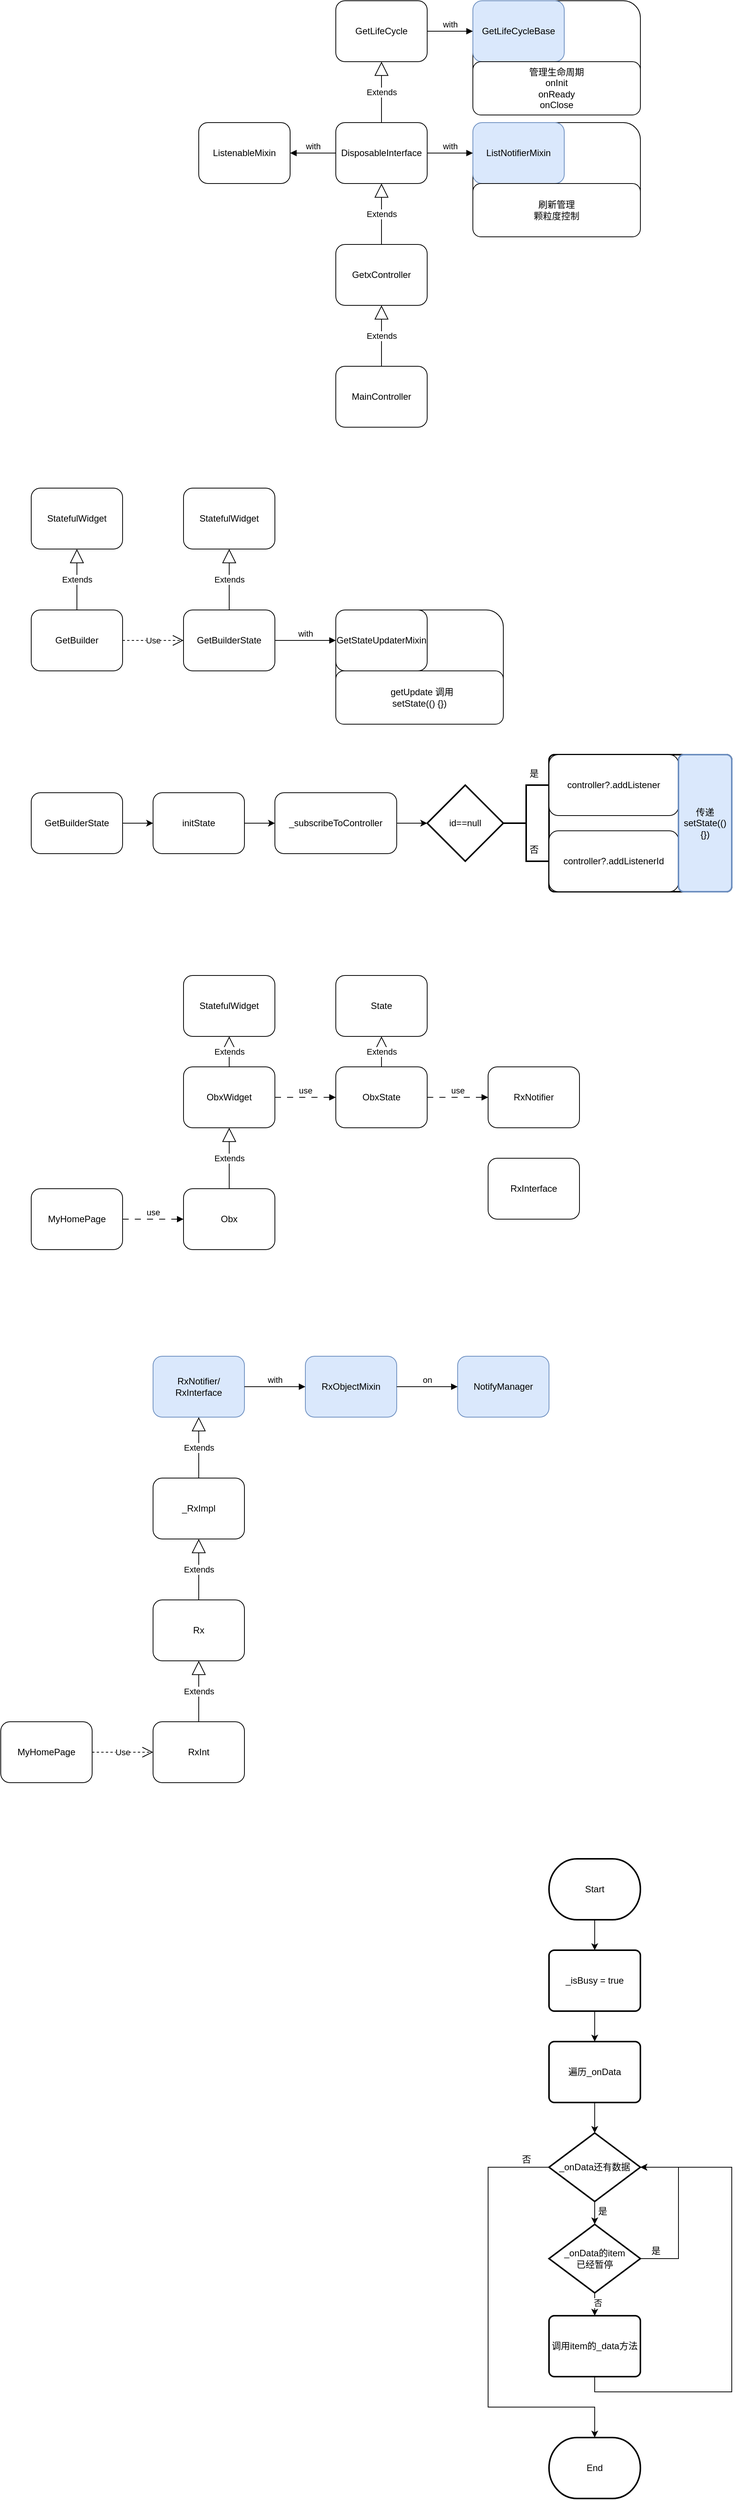 <mxfile version="24.8.3">
  <diagram name="第 1 页" id="KtZMUQ_HMYJ3NJI_0i4-">
    <mxGraphModel dx="3124" dy="2470" grid="1" gridSize="10" guides="1" tooltips="1" connect="1" arrows="1" fold="1" page="1" pageScale="1" pageWidth="1100" pageHeight="850" math="0" shadow="0">
      <root>
        <mxCell id="0" />
        <mxCell id="1" parent="0" />
        <mxCell id="SNZJ2nct3_6-nZTWgv0k-29" value="" style="rounded=1;whiteSpace=wrap;html=1;absoluteArcSize=1;arcSize=14;strokeWidth=2;" parent="1" vertex="1">
          <mxGeometry x="760" y="910" width="240" height="180" as="geometry" />
        </mxCell>
        <mxCell id="SNZJ2nct3_6-nZTWgv0k-13" value="" style="rounded=1;whiteSpace=wrap;html=1;" parent="1" vertex="1">
          <mxGeometry x="480" y="720" width="220" height="150" as="geometry" />
        </mxCell>
        <mxCell id="tziFPW0K3g8hJEwGUGj2-17" value="" style="rounded=1;whiteSpace=wrap;html=1;" parent="1" vertex="1">
          <mxGeometry x="660" y="80" width="220" height="150" as="geometry" />
        </mxCell>
        <mxCell id="tziFPW0K3g8hJEwGUGj2-15" value="" style="rounded=1;whiteSpace=wrap;html=1;" parent="1" vertex="1">
          <mxGeometry x="660" y="-80" width="220" height="150" as="geometry" />
        </mxCell>
        <mxCell id="tziFPW0K3g8hJEwGUGj2-1" value="MainController" style="rounded=1;whiteSpace=wrap;html=1;" parent="1" vertex="1">
          <mxGeometry x="480" y="400" width="120" height="80" as="geometry" />
        </mxCell>
        <mxCell id="tziFPW0K3g8hJEwGUGj2-2" value="GetxController" style="rounded=1;whiteSpace=wrap;html=1;" parent="1" vertex="1">
          <mxGeometry x="480" y="240" width="120" height="80" as="geometry" />
        </mxCell>
        <mxCell id="tziFPW0K3g8hJEwGUGj2-3" value="Extends" style="endArrow=block;endSize=16;endFill=0;html=1;rounded=0;entryX=0.5;entryY=1;entryDx=0;entryDy=0;exitX=0.5;exitY=0;exitDx=0;exitDy=0;" parent="1" source="tziFPW0K3g8hJEwGUGj2-1" target="tziFPW0K3g8hJEwGUGj2-2" edge="1">
          <mxGeometry width="160" relative="1" as="geometry">
            <mxPoint x="470" y="420" as="sourcePoint" />
            <mxPoint x="630" y="420" as="targetPoint" />
          </mxGeometry>
        </mxCell>
        <mxCell id="tziFPW0K3g8hJEwGUGj2-4" value="DisposableInterface" style="rounded=1;whiteSpace=wrap;html=1;" parent="1" vertex="1">
          <mxGeometry x="480" y="80" width="120" height="80" as="geometry" />
        </mxCell>
        <mxCell id="tziFPW0K3g8hJEwGUGj2-5" value="Extends" style="endArrow=block;endSize=16;endFill=0;html=1;rounded=0;entryX=0.5;entryY=1;entryDx=0;entryDy=0;exitX=0.5;exitY=0;exitDx=0;exitDy=0;" parent="1" source="tziFPW0K3g8hJEwGUGj2-2" target="tziFPW0K3g8hJEwGUGj2-4" edge="1">
          <mxGeometry width="160" relative="1" as="geometry">
            <mxPoint x="620" y="250" as="sourcePoint" />
            <mxPoint x="620" y="170" as="targetPoint" />
          </mxGeometry>
        </mxCell>
        <mxCell id="tziFPW0K3g8hJEwGUGj2-6" value="ListenableMixin" style="rounded=1;whiteSpace=wrap;html=1;" parent="1" vertex="1">
          <mxGeometry x="300" y="80" width="120" height="80" as="geometry" />
        </mxCell>
        <mxCell id="tziFPW0K3g8hJEwGUGj2-7" value="ListNotifierMixin" style="rounded=1;whiteSpace=wrap;html=1;fillColor=#dae8fc;strokeColor=#6c8ebf;" parent="1" vertex="1">
          <mxGeometry x="660" y="80" width="120" height="80" as="geometry" />
        </mxCell>
        <mxCell id="tziFPW0K3g8hJEwGUGj2-8" value="with" style="html=1;verticalAlign=bottom;endArrow=block;curved=0;rounded=0;entryX=1;entryY=0.5;entryDx=0;entryDy=0;" parent="1" target="tziFPW0K3g8hJEwGUGj2-6" edge="1">
          <mxGeometry width="80" relative="1" as="geometry">
            <mxPoint x="480" y="120" as="sourcePoint" />
            <mxPoint x="590" y="120" as="targetPoint" />
          </mxGeometry>
        </mxCell>
        <mxCell id="tziFPW0K3g8hJEwGUGj2-9" value="with" style="html=1;verticalAlign=bottom;endArrow=block;curved=0;rounded=0;entryX=0;entryY=0.5;entryDx=0;entryDy=0;exitX=1;exitY=0.5;exitDx=0;exitDy=0;" parent="1" source="tziFPW0K3g8hJEwGUGj2-4" target="tziFPW0K3g8hJEwGUGj2-7" edge="1">
          <mxGeometry width="80" relative="1" as="geometry">
            <mxPoint x="620" y="160" as="sourcePoint" />
            <mxPoint x="410" y="130" as="targetPoint" />
          </mxGeometry>
        </mxCell>
        <mxCell id="tziFPW0K3g8hJEwGUGj2-10" value="GetLifeCycle" style="rounded=1;whiteSpace=wrap;html=1;" parent="1" vertex="1">
          <mxGeometry x="480" y="-80" width="120" height="80" as="geometry" />
        </mxCell>
        <mxCell id="tziFPW0K3g8hJEwGUGj2-11" value="Extends" style="endArrow=block;endSize=16;endFill=0;html=1;rounded=0;entryX=0.5;entryY=1;entryDx=0;entryDy=0;" parent="1" source="tziFPW0K3g8hJEwGUGj2-4" target="tziFPW0K3g8hJEwGUGj2-10" edge="1">
          <mxGeometry width="160" relative="1" as="geometry">
            <mxPoint x="550" y="250" as="sourcePoint" />
            <mxPoint x="550" y="170" as="targetPoint" />
          </mxGeometry>
        </mxCell>
        <mxCell id="tziFPW0K3g8hJEwGUGj2-13" value="GetLifeCycleBase" style="rounded=1;whiteSpace=wrap;html=1;fillColor=#dae8fc;strokeColor=#6c8ebf;" parent="1" vertex="1">
          <mxGeometry x="660" y="-80" width="120" height="80" as="geometry" />
        </mxCell>
        <mxCell id="tziFPW0K3g8hJEwGUGj2-14" value="with" style="html=1;verticalAlign=bottom;endArrow=block;curved=0;rounded=0;entryX=0;entryY=0.5;entryDx=0;entryDy=0;exitX=1;exitY=0.5;exitDx=0;exitDy=0;" parent="1" source="tziFPW0K3g8hJEwGUGj2-10" target="tziFPW0K3g8hJEwGUGj2-13" edge="1">
          <mxGeometry width="80" relative="1" as="geometry">
            <mxPoint x="610" y="130" as="sourcePoint" />
            <mxPoint x="670" y="130" as="targetPoint" />
          </mxGeometry>
        </mxCell>
        <mxCell id="tziFPW0K3g8hJEwGUGj2-16" value="管理生命周期&lt;div&gt;onInit&lt;br&gt;onReady&lt;br&gt;&lt;/div&gt;&lt;div&gt;onClose&lt;br&gt;&lt;/div&gt;" style="rounded=1;whiteSpace=wrap;html=1;" parent="1" vertex="1">
          <mxGeometry x="660" width="220" height="70" as="geometry" />
        </mxCell>
        <mxCell id="tziFPW0K3g8hJEwGUGj2-18" value="刷新管理&lt;div&gt;颗粒度控制&lt;/div&gt;" style="rounded=1;whiteSpace=wrap;html=1;" parent="1" vertex="1">
          <mxGeometry x="660" y="160" width="220" height="70" as="geometry" />
        </mxCell>
        <mxCell id="SNZJ2nct3_6-nZTWgv0k-1" value="GetBuilder" style="rounded=1;whiteSpace=wrap;html=1;" parent="1" vertex="1">
          <mxGeometry x="80" y="720" width="120" height="80" as="geometry" />
        </mxCell>
        <mxCell id="SNZJ2nct3_6-nZTWgv0k-2" value="StatefulWidget" style="rounded=1;whiteSpace=wrap;html=1;" parent="1" vertex="1">
          <mxGeometry x="80" y="560" width="120" height="80" as="geometry" />
        </mxCell>
        <mxCell id="SNZJ2nct3_6-nZTWgv0k-3" value="Extends" style="endArrow=block;endSize=16;endFill=0;html=1;rounded=0;entryX=0.5;entryY=1;entryDx=0;entryDy=0;exitX=0.5;exitY=0;exitDx=0;exitDy=0;" parent="1" source="SNZJ2nct3_6-nZTWgv0k-1" target="SNZJ2nct3_6-nZTWgv0k-2" edge="1">
          <mxGeometry width="160" relative="1" as="geometry">
            <mxPoint x="390" y="490" as="sourcePoint" />
            <mxPoint x="390" y="410" as="targetPoint" />
          </mxGeometry>
        </mxCell>
        <mxCell id="SNZJ2nct3_6-nZTWgv0k-5" value="Use" style="endArrow=open;endSize=12;dashed=1;html=1;rounded=0;exitX=1;exitY=0.5;exitDx=0;exitDy=0;entryX=0;entryY=0.5;entryDx=0;entryDy=0;" parent="1" source="SNZJ2nct3_6-nZTWgv0k-1" target="SNZJ2nct3_6-nZTWgv0k-6" edge="1">
          <mxGeometry width="160" relative="1" as="geometry">
            <mxPoint x="310" y="710" as="sourcePoint" />
            <mxPoint x="280" y="760" as="targetPoint" />
          </mxGeometry>
        </mxCell>
        <mxCell id="SNZJ2nct3_6-nZTWgv0k-6" value="GetBuilderState" style="rounded=1;whiteSpace=wrap;html=1;" parent="1" vertex="1">
          <mxGeometry x="280" y="720" width="120" height="80" as="geometry" />
        </mxCell>
        <mxCell id="SNZJ2nct3_6-nZTWgv0k-8" value="StatefulWidget" style="rounded=1;whiteSpace=wrap;html=1;" parent="1" vertex="1">
          <mxGeometry x="280" y="560" width="120" height="80" as="geometry" />
        </mxCell>
        <mxCell id="SNZJ2nct3_6-nZTWgv0k-9" value="Extends" style="endArrow=block;endSize=16;endFill=0;html=1;rounded=0;entryX=0.5;entryY=1;entryDx=0;entryDy=0;exitX=0.5;exitY=0;exitDx=0;exitDy=0;exitPerimeter=0;" parent="1" source="SNZJ2nct3_6-nZTWgv0k-6" target="SNZJ2nct3_6-nZTWgv0k-8" edge="1">
          <mxGeometry width="160" relative="1" as="geometry">
            <mxPoint x="340" y="710" as="sourcePoint" />
            <mxPoint x="150" y="650" as="targetPoint" />
          </mxGeometry>
        </mxCell>
        <mxCell id="SNZJ2nct3_6-nZTWgv0k-11" value="with" style="html=1;verticalAlign=bottom;endArrow=block;curved=0;rounded=0;entryX=0;entryY=0.5;entryDx=0;entryDy=0;exitX=1;exitY=0.5;exitDx=0;exitDy=0;" parent="1" source="SNZJ2nct3_6-nZTWgv0k-6" target="SNZJ2nct3_6-nZTWgv0k-12" edge="1">
          <mxGeometry width="80" relative="1" as="geometry">
            <mxPoint x="410" y="772" as="sourcePoint" />
            <mxPoint x="670" y="-30" as="targetPoint" />
          </mxGeometry>
        </mxCell>
        <mxCell id="SNZJ2nct3_6-nZTWgv0k-12" value="GetStateUpdaterMixin" style="rounded=1;whiteSpace=wrap;html=1;" parent="1" vertex="1">
          <mxGeometry x="480" y="720" width="120" height="80" as="geometry" />
        </mxCell>
        <mxCell id="SNZJ2nct3_6-nZTWgv0k-14" value="&lt;div&gt;&lt;div&gt;&amp;nbsp;&amp;nbsp;&lt;span style=&quot;background-color: initial;&quot;&gt;getUpdate 调用&lt;br&gt;setState(() {})&lt;br&gt;&lt;/span&gt;&lt;/div&gt;&lt;/div&gt;" style="rounded=1;whiteSpace=wrap;html=1;" parent="1" vertex="1">
          <mxGeometry x="480" y="800" width="220" height="70" as="geometry" />
        </mxCell>
        <mxCell id="SNZJ2nct3_6-nZTWgv0k-17" style="edgeStyle=orthogonalEdgeStyle;rounded=0;orthogonalLoop=1;jettySize=auto;html=1;exitX=1;exitY=0.5;exitDx=0;exitDy=0;entryX=0;entryY=0.5;entryDx=0;entryDy=0;" parent="1" source="SNZJ2nct3_6-nZTWgv0k-15" target="SNZJ2nct3_6-nZTWgv0k-16" edge="1">
          <mxGeometry relative="1" as="geometry" />
        </mxCell>
        <mxCell id="SNZJ2nct3_6-nZTWgv0k-15" value="GetBuilderState" style="rounded=1;whiteSpace=wrap;html=1;" parent="1" vertex="1">
          <mxGeometry x="80" y="960" width="120" height="80" as="geometry" />
        </mxCell>
        <mxCell id="SNZJ2nct3_6-nZTWgv0k-19" style="edgeStyle=orthogonalEdgeStyle;rounded=0;orthogonalLoop=1;jettySize=auto;html=1;exitX=1;exitY=0.5;exitDx=0;exitDy=0;entryX=0;entryY=0.5;entryDx=0;entryDy=0;" parent="1" source="SNZJ2nct3_6-nZTWgv0k-16" target="SNZJ2nct3_6-nZTWgv0k-18" edge="1">
          <mxGeometry relative="1" as="geometry" />
        </mxCell>
        <mxCell id="SNZJ2nct3_6-nZTWgv0k-16" value="initState" style="rounded=1;whiteSpace=wrap;html=1;" parent="1" vertex="1">
          <mxGeometry x="240" y="960" width="120" height="80" as="geometry" />
        </mxCell>
        <mxCell id="SNZJ2nct3_6-nZTWgv0k-18" value="_subscribeToController" style="rounded=1;whiteSpace=wrap;html=1;" parent="1" vertex="1">
          <mxGeometry x="400" y="960" width="160" height="80" as="geometry" />
        </mxCell>
        <mxCell id="SNZJ2nct3_6-nZTWgv0k-21" value="id==null" style="strokeWidth=2;html=1;shape=mxgraph.flowchart.decision;whiteSpace=wrap;" parent="1" vertex="1">
          <mxGeometry x="600" y="950" width="100" height="100" as="geometry" />
        </mxCell>
        <mxCell id="SNZJ2nct3_6-nZTWgv0k-22" style="edgeStyle=orthogonalEdgeStyle;rounded=0;orthogonalLoop=1;jettySize=auto;html=1;exitX=1;exitY=0.5;exitDx=0;exitDy=0;entryX=0;entryY=0.5;entryDx=0;entryDy=0;entryPerimeter=0;" parent="1" source="SNZJ2nct3_6-nZTWgv0k-18" target="SNZJ2nct3_6-nZTWgv0k-21" edge="1">
          <mxGeometry relative="1" as="geometry" />
        </mxCell>
        <mxCell id="SNZJ2nct3_6-nZTWgv0k-23" value="" style="strokeWidth=2;html=1;shape=mxgraph.flowchart.annotation_2;align=left;labelPosition=right;pointerEvents=1;" parent="1" vertex="1">
          <mxGeometry x="700" y="950" width="60" height="100" as="geometry" />
        </mxCell>
        <mxCell id="SNZJ2nct3_6-nZTWgv0k-24" style="edgeStyle=orthogonalEdgeStyle;rounded=0;orthogonalLoop=1;jettySize=auto;html=1;exitX=0;exitY=0.5;exitDx=0;exitDy=0;exitPerimeter=0;entryX=1;entryY=0.5;entryDx=0;entryDy=0;entryPerimeter=0;" parent="1" source="SNZJ2nct3_6-nZTWgv0k-23" target="SNZJ2nct3_6-nZTWgv0k-21" edge="1">
          <mxGeometry relative="1" as="geometry" />
        </mxCell>
        <mxCell id="SNZJ2nct3_6-nZTWgv0k-25" value="是" style="text;html=1;align=center;verticalAlign=middle;resizable=0;points=[];autosize=1;strokeColor=none;fillColor=none;" parent="1" vertex="1">
          <mxGeometry x="720" y="920" width="40" height="30" as="geometry" />
        </mxCell>
        <mxCell id="SNZJ2nct3_6-nZTWgv0k-26" value="controller?.addListener" style="rounded=1;whiteSpace=wrap;html=1;" parent="1" vertex="1">
          <mxGeometry x="760" y="910" width="170" height="80" as="geometry" />
        </mxCell>
        <mxCell id="SNZJ2nct3_6-nZTWgv0k-27" value="controller?.addListenerId" style="rounded=1;whiteSpace=wrap;html=1;" parent="1" vertex="1">
          <mxGeometry x="760" y="1010" width="170" height="80" as="geometry" />
        </mxCell>
        <mxCell id="SNZJ2nct3_6-nZTWgv0k-28" value="否" style="text;html=1;align=center;verticalAlign=middle;resizable=0;points=[];autosize=1;strokeColor=none;fillColor=none;" parent="1" vertex="1">
          <mxGeometry x="720" y="1020" width="40" height="30" as="geometry" />
        </mxCell>
        <mxCell id="SNZJ2nct3_6-nZTWgv0k-30" value="传递&lt;div&gt;setState(() {})&lt;br&gt;&lt;/div&gt;" style="rounded=1;whiteSpace=wrap;html=1;absoluteArcSize=1;arcSize=14;strokeWidth=2;fillColor=#dae8fc;strokeColor=#6c8ebf;" parent="1" vertex="1">
          <mxGeometry x="930" y="910" width="70" height="180" as="geometry" />
        </mxCell>
        <mxCell id="FGk7uatt8q7ay4vjsJlc-1" value="MyHomePage" style="rounded=1;whiteSpace=wrap;html=1;" parent="1" vertex="1">
          <mxGeometry x="80" y="1480" width="120" height="80" as="geometry" />
        </mxCell>
        <mxCell id="FGk7uatt8q7ay4vjsJlc-2" value="Obx" style="rounded=1;whiteSpace=wrap;html=1;" parent="1" vertex="1">
          <mxGeometry x="280" y="1480" width="120" height="80" as="geometry" />
        </mxCell>
        <mxCell id="FGk7uatt8q7ay4vjsJlc-5" value="use" style="html=1;verticalAlign=bottom;endArrow=block;curved=0;rounded=0;exitX=1;exitY=0.5;exitDx=0;exitDy=0;entryX=0;entryY=0.5;entryDx=0;entryDy=0;dashed=1;dashPattern=8 8;" parent="1" source="FGk7uatt8q7ay4vjsJlc-1" target="FGk7uatt8q7ay4vjsJlc-2" edge="1">
          <mxGeometry width="80" relative="1" as="geometry">
            <mxPoint x="510" y="1490" as="sourcePoint" />
            <mxPoint x="140" y="1600" as="targetPoint" />
          </mxGeometry>
        </mxCell>
        <mxCell id="FGk7uatt8q7ay4vjsJlc-6" value="ObxWidget" style="rounded=1;whiteSpace=wrap;html=1;" parent="1" vertex="1">
          <mxGeometry x="280" y="1320" width="120" height="80" as="geometry" />
        </mxCell>
        <mxCell id="FGk7uatt8q7ay4vjsJlc-7" value="Extends" style="endArrow=block;endSize=16;endFill=0;html=1;rounded=0;entryX=0.5;entryY=1;entryDx=0;entryDy=0;exitX=0.5;exitY=0;exitDx=0;exitDy=0;" parent="1" source="FGk7uatt8q7ay4vjsJlc-2" target="FGk7uatt8q7ay4vjsJlc-6" edge="1">
          <mxGeometry width="160" relative="1" as="geometry">
            <mxPoint x="390" y="1435" as="sourcePoint" />
            <mxPoint x="390" y="1355" as="targetPoint" />
          </mxGeometry>
        </mxCell>
        <mxCell id="FGk7uatt8q7ay4vjsJlc-8" value="StatefulWidget" style="rounded=1;whiteSpace=wrap;html=1;" parent="1" vertex="1">
          <mxGeometry x="280" y="1200" width="120" height="80" as="geometry" />
        </mxCell>
        <mxCell id="FGk7uatt8q7ay4vjsJlc-9" value="Extends" style="endArrow=block;endSize=16;endFill=0;html=1;rounded=0;entryX=0.5;entryY=1;entryDx=0;entryDy=0;exitX=0.5;exitY=0;exitDx=0;exitDy=0;" parent="1" source="FGk7uatt8q7ay4vjsJlc-6" target="FGk7uatt8q7ay4vjsJlc-8" edge="1">
          <mxGeometry width="160" relative="1" as="geometry">
            <mxPoint x="430" y="1300" as="sourcePoint" />
            <mxPoint x="350" y="1410" as="targetPoint" />
          </mxGeometry>
        </mxCell>
        <mxCell id="FGk7uatt8q7ay4vjsJlc-10" value="use" style="html=1;verticalAlign=bottom;endArrow=block;curved=0;rounded=0;exitX=1;exitY=0.5;exitDx=0;exitDy=0;dashed=1;dashPattern=8 8;entryX=0;entryY=0.5;entryDx=0;entryDy=0;" parent="1" source="FGk7uatt8q7ay4vjsJlc-6" target="FGk7uatt8q7ay4vjsJlc-11" edge="1">
          <mxGeometry width="80" relative="1" as="geometry">
            <mxPoint x="210" y="1530" as="sourcePoint" />
            <mxPoint x="520" y="1400" as="targetPoint" />
          </mxGeometry>
        </mxCell>
        <mxCell id="FGk7uatt8q7ay4vjsJlc-11" value="ObxState" style="rounded=1;whiteSpace=wrap;html=1;" parent="1" vertex="1">
          <mxGeometry x="480" y="1320" width="120" height="80" as="geometry" />
        </mxCell>
        <mxCell id="FGk7uatt8q7ay4vjsJlc-12" value="State" style="rounded=1;whiteSpace=wrap;html=1;" parent="1" vertex="1">
          <mxGeometry x="480" y="1200" width="120" height="80" as="geometry" />
        </mxCell>
        <mxCell id="FGk7uatt8q7ay4vjsJlc-13" value="Extends" style="endArrow=block;endSize=16;endFill=0;html=1;rounded=0;entryX=0.5;entryY=1;entryDx=0;entryDy=0;exitX=0.5;exitY=0;exitDx=0;exitDy=0;" parent="1" source="FGk7uatt8q7ay4vjsJlc-11" target="FGk7uatt8q7ay4vjsJlc-12" edge="1">
          <mxGeometry width="160" relative="1" as="geometry">
            <mxPoint x="350" y="1330" as="sourcePoint" />
            <mxPoint x="350" y="1290" as="targetPoint" />
          </mxGeometry>
        </mxCell>
        <mxCell id="FGk7uatt8q7ay4vjsJlc-14" value="RxNotifier" style="rounded=1;whiteSpace=wrap;html=1;" parent="1" vertex="1">
          <mxGeometry x="680" y="1320" width="120" height="80" as="geometry" />
        </mxCell>
        <mxCell id="FGk7uatt8q7ay4vjsJlc-15" value="use" style="html=1;verticalAlign=bottom;endArrow=block;curved=0;rounded=0;exitX=1;exitY=0.5;exitDx=0;exitDy=0;dashed=1;dashPattern=8 8;entryX=0;entryY=0.5;entryDx=0;entryDy=0;" parent="1" source="FGk7uatt8q7ay4vjsJlc-11" target="FGk7uatt8q7ay4vjsJlc-14" edge="1">
          <mxGeometry width="80" relative="1" as="geometry">
            <mxPoint x="410" y="1370" as="sourcePoint" />
            <mxPoint x="490" y="1370" as="targetPoint" />
          </mxGeometry>
        </mxCell>
        <mxCell id="FGk7uatt8q7ay4vjsJlc-16" value="RxInterface" style="rounded=1;whiteSpace=wrap;html=1;" parent="1" vertex="1">
          <mxGeometry x="680" y="1440" width="120" height="80" as="geometry" />
        </mxCell>
        <mxCell id="q1cwfBUUmORI7eDJNhAQ-1" value="MyHomePage" style="rounded=1;whiteSpace=wrap;html=1;" vertex="1" parent="1">
          <mxGeometry x="40" y="2180" width="120" height="80" as="geometry" />
        </mxCell>
        <mxCell id="q1cwfBUUmORI7eDJNhAQ-2" value="RxInt" style="rounded=1;whiteSpace=wrap;html=1;" vertex="1" parent="1">
          <mxGeometry x="240" y="2180" width="120" height="80" as="geometry" />
        </mxCell>
        <mxCell id="q1cwfBUUmORI7eDJNhAQ-4" value="Use" style="endArrow=open;endSize=12;dashed=1;html=1;rounded=0;exitX=1;exitY=0.5;exitDx=0;exitDy=0;entryX=0;entryY=0.5;entryDx=0;entryDy=0;" edge="1" parent="1" source="q1cwfBUUmORI7eDJNhAQ-1" target="q1cwfBUUmORI7eDJNhAQ-2">
          <mxGeometry width="160" relative="1" as="geometry">
            <mxPoint x="430" y="2010" as="sourcePoint" />
            <mxPoint x="590" y="2010" as="targetPoint" />
          </mxGeometry>
        </mxCell>
        <mxCell id="q1cwfBUUmORI7eDJNhAQ-5" value="Rx" style="rounded=1;whiteSpace=wrap;html=1;" vertex="1" parent="1">
          <mxGeometry x="240" y="2020" width="120" height="80" as="geometry" />
        </mxCell>
        <mxCell id="q1cwfBUUmORI7eDJNhAQ-6" value="Extends" style="endArrow=block;endSize=16;endFill=0;html=1;rounded=0;entryX=0.5;entryY=1;entryDx=0;entryDy=0;exitX=0.5;exitY=0;exitDx=0;exitDy=0;" edge="1" parent="1" source="q1cwfBUUmORI7eDJNhAQ-2" target="q1cwfBUUmORI7eDJNhAQ-5">
          <mxGeometry width="160" relative="1" as="geometry">
            <mxPoint x="310" y="1670" as="sourcePoint" />
            <mxPoint x="310" y="1590" as="targetPoint" />
          </mxGeometry>
        </mxCell>
        <mxCell id="q1cwfBUUmORI7eDJNhAQ-7" value="_RxImpl" style="rounded=1;whiteSpace=wrap;html=1;" vertex="1" parent="1">
          <mxGeometry x="240" y="1860" width="120" height="80" as="geometry" />
        </mxCell>
        <mxCell id="q1cwfBUUmORI7eDJNhAQ-8" value="Extends" style="endArrow=block;endSize=16;endFill=0;html=1;rounded=0;entryX=0.5;entryY=1;entryDx=0;entryDy=0;exitX=0.5;exitY=0;exitDx=0;exitDy=0;" edge="1" parent="1" source="q1cwfBUUmORI7eDJNhAQ-5" target="q1cwfBUUmORI7eDJNhAQ-7">
          <mxGeometry width="160" relative="1" as="geometry">
            <mxPoint x="310" y="2190" as="sourcePoint" />
            <mxPoint x="310" y="2110" as="targetPoint" />
          </mxGeometry>
        </mxCell>
        <mxCell id="q1cwfBUUmORI7eDJNhAQ-9" value="RxNotifier/&lt;div&gt;RxInterface&lt;/div&gt;" style="rounded=1;whiteSpace=wrap;html=1;fillColor=#dae8fc;strokeColor=#6c8ebf;" vertex="1" parent="1">
          <mxGeometry x="240" y="1700" width="120" height="80" as="geometry" />
        </mxCell>
        <mxCell id="q1cwfBUUmORI7eDJNhAQ-10" value="Extends" style="endArrow=block;endSize=16;endFill=0;html=1;rounded=0;entryX=0.5;entryY=1;entryDx=0;entryDy=0;exitX=0.5;exitY=0;exitDx=0;exitDy=0;" edge="1" parent="1" source="q1cwfBUUmORI7eDJNhAQ-7" target="q1cwfBUUmORI7eDJNhAQ-9">
          <mxGeometry width="160" relative="1" as="geometry">
            <mxPoint x="310" y="2030" as="sourcePoint" />
            <mxPoint x="310" y="1950" as="targetPoint" />
          </mxGeometry>
        </mxCell>
        <mxCell id="q1cwfBUUmORI7eDJNhAQ-11" value="RxObjectMixin" style="rounded=1;whiteSpace=wrap;html=1;fillColor=#dae8fc;strokeColor=#6c8ebf;" vertex="1" parent="1">
          <mxGeometry x="440" y="1700" width="120" height="80" as="geometry" />
        </mxCell>
        <mxCell id="q1cwfBUUmORI7eDJNhAQ-12" value="with" style="html=1;verticalAlign=bottom;endArrow=block;curved=0;rounded=0;entryX=0;entryY=0.5;entryDx=0;entryDy=0;exitX=1;exitY=0.5;exitDx=0;exitDy=0;" edge="1" parent="1" source="q1cwfBUUmORI7eDJNhAQ-9" target="q1cwfBUUmORI7eDJNhAQ-11">
          <mxGeometry width="80" relative="1" as="geometry">
            <mxPoint x="370" y="1650" as="sourcePoint" />
            <mxPoint x="450" y="1650" as="targetPoint" />
          </mxGeometry>
        </mxCell>
        <mxCell id="q1cwfBUUmORI7eDJNhAQ-13" value="NotifyManager" style="rounded=1;whiteSpace=wrap;html=1;fillColor=#dae8fc;strokeColor=#6c8ebf;" vertex="1" parent="1">
          <mxGeometry x="640" y="1700" width="120" height="80" as="geometry" />
        </mxCell>
        <mxCell id="q1cwfBUUmORI7eDJNhAQ-14" value="on" style="html=1;verticalAlign=bottom;endArrow=block;curved=0;rounded=0;entryX=0;entryY=0.5;entryDx=0;entryDy=0;exitX=1;exitY=0.5;exitDx=0;exitDy=0;" edge="1" parent="1" source="q1cwfBUUmORI7eDJNhAQ-11" target="q1cwfBUUmORI7eDJNhAQ-13">
          <mxGeometry width="80" relative="1" as="geometry">
            <mxPoint x="370" y="1750" as="sourcePoint" />
            <mxPoint x="450" y="1750" as="targetPoint" />
          </mxGeometry>
        </mxCell>
        <mxCell id="q1cwfBUUmORI7eDJNhAQ-21" style="edgeStyle=orthogonalEdgeStyle;rounded=0;orthogonalLoop=1;jettySize=auto;html=1;exitX=0.5;exitY=1;exitDx=0;exitDy=0;" edge="1" parent="1" source="q1cwfBUUmORI7eDJNhAQ-16" target="q1cwfBUUmORI7eDJNhAQ-20">
          <mxGeometry relative="1" as="geometry" />
        </mxCell>
        <mxCell id="q1cwfBUUmORI7eDJNhAQ-16" value="_isBusy = true" style="rounded=1;whiteSpace=wrap;html=1;absoluteArcSize=1;arcSize=14;strokeWidth=2;" vertex="1" parent="1">
          <mxGeometry x="760" y="2480" width="120" height="80" as="geometry" />
        </mxCell>
        <mxCell id="q1cwfBUUmORI7eDJNhAQ-18" style="edgeStyle=orthogonalEdgeStyle;rounded=0;orthogonalLoop=1;jettySize=auto;html=1;entryX=0.5;entryY=0;entryDx=0;entryDy=0;" edge="1" parent="1" source="q1cwfBUUmORI7eDJNhAQ-17" target="q1cwfBUUmORI7eDJNhAQ-16">
          <mxGeometry relative="1" as="geometry" />
        </mxCell>
        <mxCell id="q1cwfBUUmORI7eDJNhAQ-17" value="Start" style="strokeWidth=2;html=1;shape=mxgraph.flowchart.terminator;whiteSpace=wrap;" vertex="1" parent="1">
          <mxGeometry x="760" y="2360" width="120" height="80" as="geometry" />
        </mxCell>
        <mxCell id="q1cwfBUUmORI7eDJNhAQ-35" style="edgeStyle=orthogonalEdgeStyle;rounded=0;orthogonalLoop=1;jettySize=auto;html=1;exitX=0;exitY=0.5;exitDx=0;exitDy=0;exitPerimeter=0;" edge="1" parent="1" source="q1cwfBUUmORI7eDJNhAQ-19" target="q1cwfBUUmORI7eDJNhAQ-25">
          <mxGeometry relative="1" as="geometry">
            <Array as="points">
              <mxPoint x="680" y="2765" />
              <mxPoint x="680" y="3080" />
              <mxPoint x="820" y="3080" />
            </Array>
          </mxGeometry>
        </mxCell>
        <mxCell id="q1cwfBUUmORI7eDJNhAQ-19" value="_onData还有数据" style="strokeWidth=2;html=1;shape=mxgraph.flowchart.decision;whiteSpace=wrap;" vertex="1" parent="1">
          <mxGeometry x="760" y="2720" width="120" height="90" as="geometry" />
        </mxCell>
        <mxCell id="q1cwfBUUmORI7eDJNhAQ-22" style="edgeStyle=orthogonalEdgeStyle;rounded=0;orthogonalLoop=1;jettySize=auto;html=1;exitX=0.5;exitY=1;exitDx=0;exitDy=0;" edge="1" parent="1" source="q1cwfBUUmORI7eDJNhAQ-20" target="q1cwfBUUmORI7eDJNhAQ-19">
          <mxGeometry relative="1" as="geometry" />
        </mxCell>
        <mxCell id="q1cwfBUUmORI7eDJNhAQ-20" value="遍历_onData" style="rounded=1;whiteSpace=wrap;html=1;absoluteArcSize=1;arcSize=14;strokeWidth=2;" vertex="1" parent="1">
          <mxGeometry x="760" y="2600" width="120" height="80" as="geometry" />
        </mxCell>
        <mxCell id="q1cwfBUUmORI7eDJNhAQ-23" value="调用item的_data方法" style="rounded=1;whiteSpace=wrap;html=1;absoluteArcSize=1;arcSize=14;strokeWidth=2;" vertex="1" parent="1">
          <mxGeometry x="760" y="2960" width="120" height="80" as="geometry" />
        </mxCell>
        <mxCell id="q1cwfBUUmORI7eDJNhAQ-28" style="edgeStyle=orthogonalEdgeStyle;rounded=0;orthogonalLoop=1;jettySize=auto;html=1;exitX=0.5;exitY=1;exitDx=0;exitDy=0;exitPerimeter=0;entryX=0.5;entryY=0;entryDx=0;entryDy=0;" edge="1" parent="1" source="q1cwfBUUmORI7eDJNhAQ-24" target="q1cwfBUUmORI7eDJNhAQ-23">
          <mxGeometry relative="1" as="geometry" />
        </mxCell>
        <mxCell id="q1cwfBUUmORI7eDJNhAQ-29" value="否" style="edgeLabel;html=1;align=center;verticalAlign=middle;resizable=0;points=[];" vertex="1" connectable="0" parent="q1cwfBUUmORI7eDJNhAQ-28">
          <mxGeometry x="-0.133" y="4" relative="1" as="geometry">
            <mxPoint as="offset" />
          </mxGeometry>
        </mxCell>
        <mxCell id="q1cwfBUUmORI7eDJNhAQ-32" style="edgeStyle=orthogonalEdgeStyle;rounded=0;orthogonalLoop=1;jettySize=auto;html=1;exitX=1;exitY=0.5;exitDx=0;exitDy=0;exitPerimeter=0;" edge="1" parent="1" source="q1cwfBUUmORI7eDJNhAQ-24" target="q1cwfBUUmORI7eDJNhAQ-19">
          <mxGeometry relative="1" as="geometry">
            <mxPoint x="960" y="3007.5" as="sourcePoint" />
            <mxPoint x="960" y="2762.5" as="targetPoint" />
            <Array as="points">
              <mxPoint x="930" y="2885" />
              <mxPoint x="930" y="2765" />
            </Array>
          </mxGeometry>
        </mxCell>
        <mxCell id="q1cwfBUUmORI7eDJNhAQ-24" value="_onData的item&lt;div&gt;已经暂停&lt;/div&gt;" style="strokeWidth=2;html=1;shape=mxgraph.flowchart.decision;whiteSpace=wrap;" vertex="1" parent="1">
          <mxGeometry x="760" y="2840" width="120" height="90" as="geometry" />
        </mxCell>
        <mxCell id="q1cwfBUUmORI7eDJNhAQ-25" value="End" style="strokeWidth=2;html=1;shape=mxgraph.flowchart.terminator;whiteSpace=wrap;" vertex="1" parent="1">
          <mxGeometry x="760" y="3120" width="120" height="80" as="geometry" />
        </mxCell>
        <mxCell id="q1cwfBUUmORI7eDJNhAQ-26" style="edgeStyle=orthogonalEdgeStyle;rounded=0;orthogonalLoop=1;jettySize=auto;html=1;exitX=0.5;exitY=1;exitDx=0;exitDy=0;exitPerimeter=0;entryX=0.5;entryY=0;entryDx=0;entryDy=0;entryPerimeter=0;" edge="1" parent="1" source="q1cwfBUUmORI7eDJNhAQ-19" target="q1cwfBUUmORI7eDJNhAQ-24">
          <mxGeometry relative="1" as="geometry" />
        </mxCell>
        <mxCell id="q1cwfBUUmORI7eDJNhAQ-27" value="是" style="text;html=1;align=center;verticalAlign=middle;resizable=0;points=[];autosize=1;strokeColor=none;fillColor=none;" vertex="1" parent="1">
          <mxGeometry x="810" y="2808" width="40" height="30" as="geometry" />
        </mxCell>
        <mxCell id="q1cwfBUUmORI7eDJNhAQ-33" value="是" style="text;html=1;align=center;verticalAlign=middle;resizable=0;points=[];autosize=1;strokeColor=none;fillColor=none;" vertex="1" parent="1">
          <mxGeometry x="880" y="2860" width="40" height="30" as="geometry" />
        </mxCell>
        <mxCell id="q1cwfBUUmORI7eDJNhAQ-36" value="否" style="text;html=1;align=center;verticalAlign=middle;resizable=0;points=[];autosize=1;strokeColor=none;fillColor=none;" vertex="1" parent="1">
          <mxGeometry x="710" y="2740" width="40" height="30" as="geometry" />
        </mxCell>
        <mxCell id="q1cwfBUUmORI7eDJNhAQ-37" style="edgeStyle=orthogonalEdgeStyle;rounded=0;orthogonalLoop=1;jettySize=auto;html=1;exitX=0.5;exitY=1;exitDx=0;exitDy=0;entryX=1;entryY=0.5;entryDx=0;entryDy=0;entryPerimeter=0;" edge="1" parent="1" source="q1cwfBUUmORI7eDJNhAQ-23" target="q1cwfBUUmORI7eDJNhAQ-19">
          <mxGeometry relative="1" as="geometry">
            <Array as="points">
              <mxPoint x="820" y="3060" />
              <mxPoint x="1000" y="3060" />
              <mxPoint x="1000" y="2765" />
            </Array>
          </mxGeometry>
        </mxCell>
      </root>
    </mxGraphModel>
  </diagram>
</mxfile>
